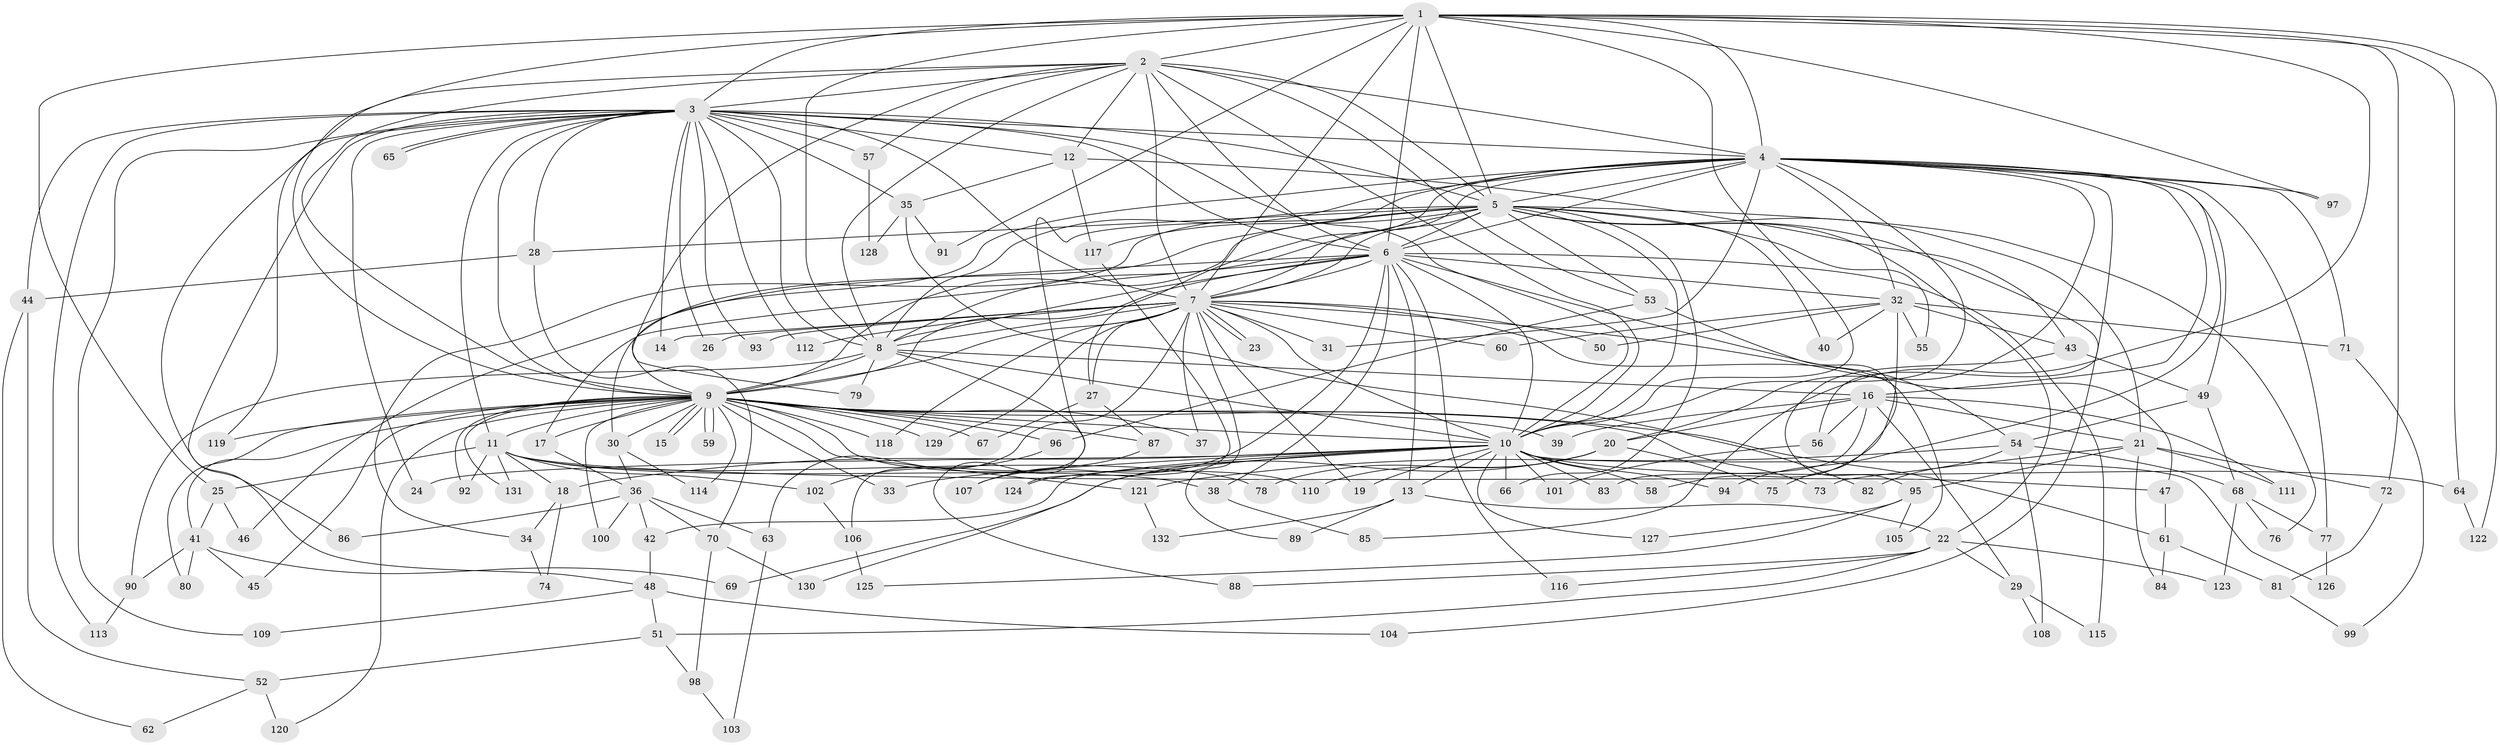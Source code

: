 // Generated by graph-tools (version 1.1) at 2025/11/02/27/25 16:11:00]
// undirected, 132 vertices, 289 edges
graph export_dot {
graph [start="1"]
  node [color=gray90,style=filled];
  1;
  2;
  3;
  4;
  5;
  6;
  7;
  8;
  9;
  10;
  11;
  12;
  13;
  14;
  15;
  16;
  17;
  18;
  19;
  20;
  21;
  22;
  23;
  24;
  25;
  26;
  27;
  28;
  29;
  30;
  31;
  32;
  33;
  34;
  35;
  36;
  37;
  38;
  39;
  40;
  41;
  42;
  43;
  44;
  45;
  46;
  47;
  48;
  49;
  50;
  51;
  52;
  53;
  54;
  55;
  56;
  57;
  58;
  59;
  60;
  61;
  62;
  63;
  64;
  65;
  66;
  67;
  68;
  69;
  70;
  71;
  72;
  73;
  74;
  75;
  76;
  77;
  78;
  79;
  80;
  81;
  82;
  83;
  84;
  85;
  86;
  87;
  88;
  89;
  90;
  91;
  92;
  93;
  94;
  95;
  96;
  97;
  98;
  99;
  100;
  101;
  102;
  103;
  104;
  105;
  106;
  107;
  108;
  109;
  110;
  111;
  112;
  113;
  114;
  115;
  116;
  117;
  118;
  119;
  120;
  121;
  122;
  123;
  124;
  125;
  126;
  127;
  128;
  129;
  130;
  131;
  132;
  1 -- 2;
  1 -- 3;
  1 -- 4;
  1 -- 5;
  1 -- 6;
  1 -- 7;
  1 -- 8;
  1 -- 9;
  1 -- 10;
  1 -- 25;
  1 -- 64;
  1 -- 72;
  1 -- 85;
  1 -- 91;
  1 -- 97;
  1 -- 122;
  2 -- 3;
  2 -- 4;
  2 -- 5;
  2 -- 6;
  2 -- 7;
  2 -- 8;
  2 -- 9;
  2 -- 10;
  2 -- 12;
  2 -- 53;
  2 -- 57;
  2 -- 79;
  2 -- 86;
  3 -- 4;
  3 -- 5;
  3 -- 6;
  3 -- 7;
  3 -- 8;
  3 -- 9;
  3 -- 10;
  3 -- 11;
  3 -- 12;
  3 -- 14;
  3 -- 24;
  3 -- 26;
  3 -- 28;
  3 -- 35;
  3 -- 44;
  3 -- 48;
  3 -- 57;
  3 -- 65;
  3 -- 65;
  3 -- 93;
  3 -- 109;
  3 -- 112;
  3 -- 113;
  3 -- 119;
  4 -- 5;
  4 -- 6;
  4 -- 7;
  4 -- 8;
  4 -- 9;
  4 -- 10;
  4 -- 16;
  4 -- 20;
  4 -- 27;
  4 -- 31;
  4 -- 32;
  4 -- 49;
  4 -- 56;
  4 -- 71;
  4 -- 77;
  4 -- 94;
  4 -- 97;
  4 -- 106;
  5 -- 6;
  5 -- 7;
  5 -- 8;
  5 -- 9;
  5 -- 10;
  5 -- 21;
  5 -- 22;
  5 -- 28;
  5 -- 30;
  5 -- 34;
  5 -- 40;
  5 -- 53;
  5 -- 55;
  5 -- 66;
  5 -- 76;
  5 -- 104;
  5 -- 117;
  6 -- 7;
  6 -- 8;
  6 -- 9;
  6 -- 10;
  6 -- 13;
  6 -- 17;
  6 -- 32;
  6 -- 38;
  6 -- 46;
  6 -- 54;
  6 -- 107;
  6 -- 115;
  6 -- 116;
  7 -- 8;
  7 -- 9;
  7 -- 10;
  7 -- 14;
  7 -- 19;
  7 -- 23;
  7 -- 23;
  7 -- 26;
  7 -- 27;
  7 -- 31;
  7 -- 37;
  7 -- 47;
  7 -- 50;
  7 -- 60;
  7 -- 63;
  7 -- 89;
  7 -- 93;
  7 -- 105;
  7 -- 112;
  7 -- 118;
  7 -- 129;
  8 -- 9;
  8 -- 10;
  8 -- 16;
  8 -- 79;
  8 -- 88;
  8 -- 90;
  9 -- 10;
  9 -- 11;
  9 -- 15;
  9 -- 15;
  9 -- 17;
  9 -- 30;
  9 -- 33;
  9 -- 37;
  9 -- 39;
  9 -- 41;
  9 -- 45;
  9 -- 59;
  9 -- 59;
  9 -- 61;
  9 -- 67;
  9 -- 73;
  9 -- 80;
  9 -- 87;
  9 -- 92;
  9 -- 96;
  9 -- 100;
  9 -- 110;
  9 -- 114;
  9 -- 118;
  9 -- 119;
  9 -- 120;
  9 -- 121;
  9 -- 129;
  9 -- 131;
  10 -- 13;
  10 -- 18;
  10 -- 19;
  10 -- 24;
  10 -- 33;
  10 -- 42;
  10 -- 58;
  10 -- 64;
  10 -- 66;
  10 -- 83;
  10 -- 94;
  10 -- 101;
  10 -- 124;
  10 -- 126;
  10 -- 127;
  10 -- 130;
  11 -- 18;
  11 -- 25;
  11 -- 38;
  11 -- 47;
  11 -- 78;
  11 -- 92;
  11 -- 102;
  11 -- 131;
  12 -- 35;
  12 -- 43;
  12 -- 117;
  13 -- 22;
  13 -- 89;
  13 -- 132;
  16 -- 20;
  16 -- 21;
  16 -- 29;
  16 -- 39;
  16 -- 56;
  16 -- 83;
  16 -- 111;
  17 -- 36;
  18 -- 34;
  18 -- 74;
  20 -- 69;
  20 -- 75;
  20 -- 78;
  20 -- 110;
  21 -- 72;
  21 -- 73;
  21 -- 84;
  21 -- 95;
  21 -- 111;
  22 -- 29;
  22 -- 51;
  22 -- 88;
  22 -- 116;
  22 -- 123;
  25 -- 41;
  25 -- 46;
  27 -- 67;
  27 -- 87;
  28 -- 44;
  28 -- 70;
  29 -- 108;
  29 -- 115;
  30 -- 36;
  30 -- 114;
  32 -- 40;
  32 -- 43;
  32 -- 50;
  32 -- 55;
  32 -- 58;
  32 -- 60;
  32 -- 71;
  34 -- 74;
  35 -- 82;
  35 -- 91;
  35 -- 128;
  36 -- 42;
  36 -- 63;
  36 -- 70;
  36 -- 86;
  36 -- 100;
  38 -- 85;
  41 -- 45;
  41 -- 69;
  41 -- 80;
  41 -- 90;
  42 -- 48;
  43 -- 49;
  43 -- 95;
  44 -- 52;
  44 -- 62;
  47 -- 61;
  48 -- 51;
  48 -- 104;
  48 -- 109;
  49 -- 54;
  49 -- 68;
  51 -- 52;
  51 -- 98;
  52 -- 62;
  52 -- 120;
  53 -- 75;
  53 -- 96;
  54 -- 68;
  54 -- 82;
  54 -- 108;
  54 -- 121;
  56 -- 101;
  57 -- 128;
  61 -- 81;
  61 -- 84;
  63 -- 103;
  64 -- 122;
  68 -- 76;
  68 -- 77;
  68 -- 123;
  70 -- 98;
  70 -- 130;
  71 -- 99;
  72 -- 81;
  77 -- 126;
  81 -- 99;
  87 -- 107;
  90 -- 113;
  95 -- 105;
  95 -- 125;
  95 -- 127;
  96 -- 102;
  98 -- 103;
  102 -- 106;
  106 -- 125;
  117 -- 124;
  121 -- 132;
}
